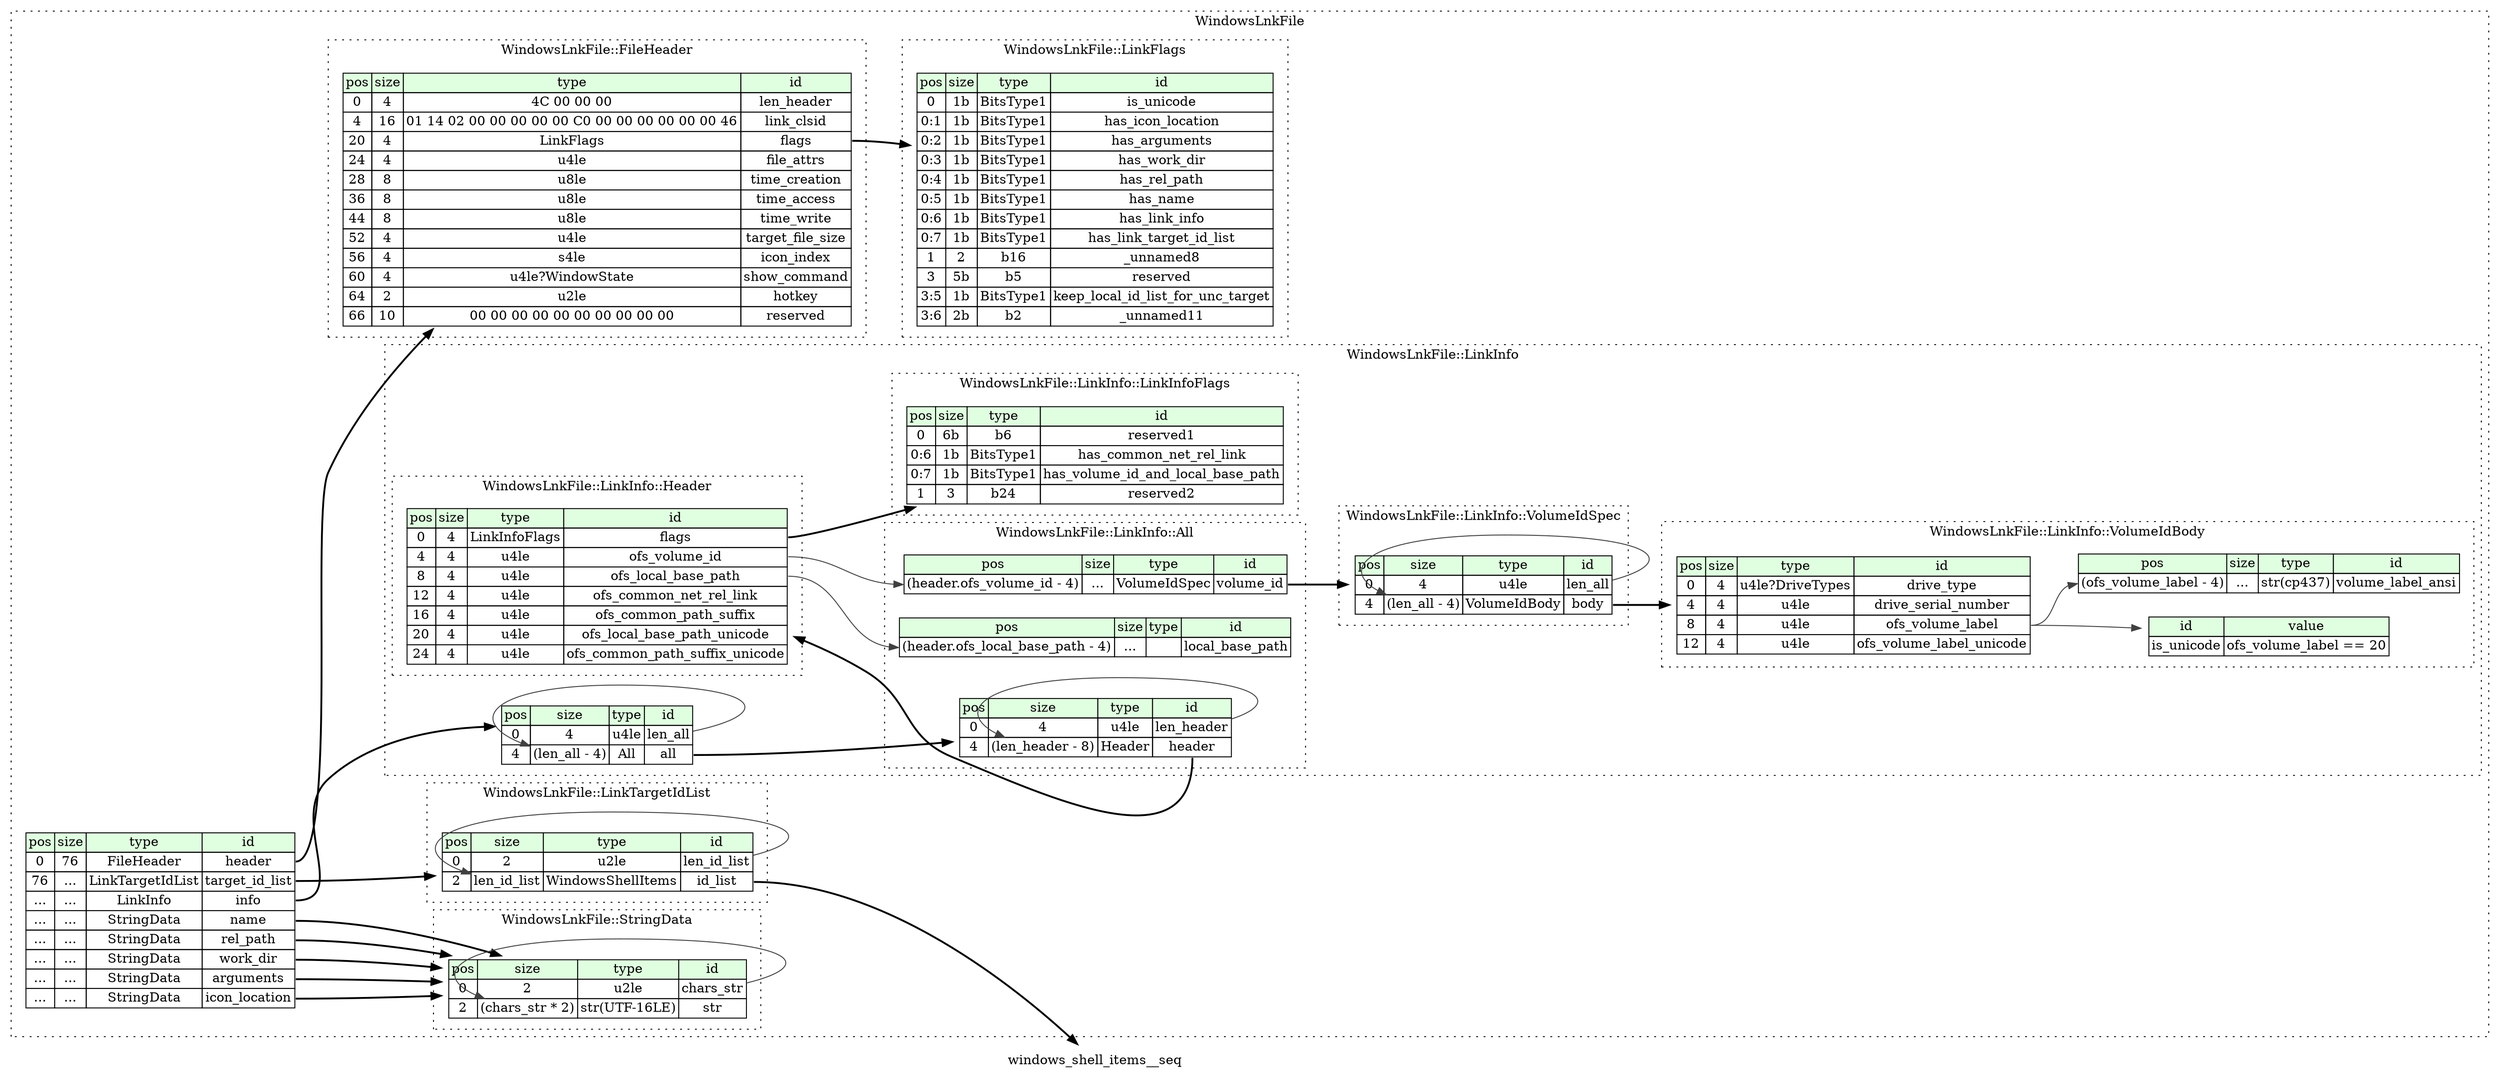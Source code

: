 digraph {
	rankdir=LR;
	node [shape=plaintext];
	subgraph cluster__windows_lnk_file {
		label="WindowsLnkFile";
		graph[style=dotted];

		windows_lnk_file__seq [label=<<TABLE BORDER="0" CELLBORDER="1" CELLSPACING="0">
			<TR><TD BGCOLOR="#E0FFE0">pos</TD><TD BGCOLOR="#E0FFE0">size</TD><TD BGCOLOR="#E0FFE0">type</TD><TD BGCOLOR="#E0FFE0">id</TD></TR>
			<TR><TD PORT="header_pos">0</TD><TD PORT="header_size">76</TD><TD>FileHeader</TD><TD PORT="header_type">header</TD></TR>
			<TR><TD PORT="target_id_list_pos">76</TD><TD PORT="target_id_list_size">...</TD><TD>LinkTargetIdList</TD><TD PORT="target_id_list_type">target_id_list</TD></TR>
			<TR><TD PORT="info_pos">...</TD><TD PORT="info_size">...</TD><TD>LinkInfo</TD><TD PORT="info_type">info</TD></TR>
			<TR><TD PORT="name_pos">...</TD><TD PORT="name_size">...</TD><TD>StringData</TD><TD PORT="name_type">name</TD></TR>
			<TR><TD PORT="rel_path_pos">...</TD><TD PORT="rel_path_size">...</TD><TD>StringData</TD><TD PORT="rel_path_type">rel_path</TD></TR>
			<TR><TD PORT="work_dir_pos">...</TD><TD PORT="work_dir_size">...</TD><TD>StringData</TD><TD PORT="work_dir_type">work_dir</TD></TR>
			<TR><TD PORT="arguments_pos">...</TD><TD PORT="arguments_size">...</TD><TD>StringData</TD><TD PORT="arguments_type">arguments</TD></TR>
			<TR><TD PORT="icon_location_pos">...</TD><TD PORT="icon_location_size">...</TD><TD>StringData</TD><TD PORT="icon_location_type">icon_location</TD></TR>
		</TABLE>>];
		subgraph cluster__link_target_id_list {
			label="WindowsLnkFile::LinkTargetIdList";
			graph[style=dotted];

			link_target_id_list__seq [label=<<TABLE BORDER="0" CELLBORDER="1" CELLSPACING="0">
				<TR><TD BGCOLOR="#E0FFE0">pos</TD><TD BGCOLOR="#E0FFE0">size</TD><TD BGCOLOR="#E0FFE0">type</TD><TD BGCOLOR="#E0FFE0">id</TD></TR>
				<TR><TD PORT="len_id_list_pos">0</TD><TD PORT="len_id_list_size">2</TD><TD>u2le</TD><TD PORT="len_id_list_type">len_id_list</TD></TR>
				<TR><TD PORT="id_list_pos">2</TD><TD PORT="id_list_size">len_id_list</TD><TD>WindowsShellItems</TD><TD PORT="id_list_type">id_list</TD></TR>
			</TABLE>>];
		}
		subgraph cluster__string_data {
			label="WindowsLnkFile::StringData";
			graph[style=dotted];

			string_data__seq [label=<<TABLE BORDER="0" CELLBORDER="1" CELLSPACING="0">
				<TR><TD BGCOLOR="#E0FFE0">pos</TD><TD BGCOLOR="#E0FFE0">size</TD><TD BGCOLOR="#E0FFE0">type</TD><TD BGCOLOR="#E0FFE0">id</TD></TR>
				<TR><TD PORT="chars_str_pos">0</TD><TD PORT="chars_str_size">2</TD><TD>u2le</TD><TD PORT="chars_str_type">chars_str</TD></TR>
				<TR><TD PORT="str_pos">2</TD><TD PORT="str_size">(chars_str * 2)</TD><TD>str(UTF-16LE)</TD><TD PORT="str_type">str</TD></TR>
			</TABLE>>];
		}
		subgraph cluster__link_info {
			label="WindowsLnkFile::LinkInfo";
			graph[style=dotted];

			link_info__seq [label=<<TABLE BORDER="0" CELLBORDER="1" CELLSPACING="0">
				<TR><TD BGCOLOR="#E0FFE0">pos</TD><TD BGCOLOR="#E0FFE0">size</TD><TD BGCOLOR="#E0FFE0">type</TD><TD BGCOLOR="#E0FFE0">id</TD></TR>
				<TR><TD PORT="len_all_pos">0</TD><TD PORT="len_all_size">4</TD><TD>u4le</TD><TD PORT="len_all_type">len_all</TD></TR>
				<TR><TD PORT="all_pos">4</TD><TD PORT="all_size">(len_all - 4)</TD><TD>All</TD><TD PORT="all_type">all</TD></TR>
			</TABLE>>];
			subgraph cluster__volume_id_body {
				label="WindowsLnkFile::LinkInfo::VolumeIdBody";
				graph[style=dotted];

				volume_id_body__seq [label=<<TABLE BORDER="0" CELLBORDER="1" CELLSPACING="0">
					<TR><TD BGCOLOR="#E0FFE0">pos</TD><TD BGCOLOR="#E0FFE0">size</TD><TD BGCOLOR="#E0FFE0">type</TD><TD BGCOLOR="#E0FFE0">id</TD></TR>
					<TR><TD PORT="drive_type_pos">0</TD><TD PORT="drive_type_size">4</TD><TD>u4le?DriveTypes</TD><TD PORT="drive_type_type">drive_type</TD></TR>
					<TR><TD PORT="drive_serial_number_pos">4</TD><TD PORT="drive_serial_number_size">4</TD><TD>u4le</TD><TD PORT="drive_serial_number_type">drive_serial_number</TD></TR>
					<TR><TD PORT="ofs_volume_label_pos">8</TD><TD PORT="ofs_volume_label_size">4</TD><TD>u4le</TD><TD PORT="ofs_volume_label_type">ofs_volume_label</TD></TR>
					<TR><TD PORT="ofs_volume_label_unicode_pos">12</TD><TD PORT="ofs_volume_label_unicode_size">4</TD><TD>u4le</TD><TD PORT="ofs_volume_label_unicode_type">ofs_volume_label_unicode</TD></TR>
				</TABLE>>];
				volume_id_body__inst__is_unicode [label=<<TABLE BORDER="0" CELLBORDER="1" CELLSPACING="0">
					<TR><TD BGCOLOR="#E0FFE0">id</TD><TD BGCOLOR="#E0FFE0">value</TD></TR>
					<TR><TD>is_unicode</TD><TD>ofs_volume_label == 20</TD></TR>
				</TABLE>>];
				volume_id_body__inst__volume_label_ansi [label=<<TABLE BORDER="0" CELLBORDER="1" CELLSPACING="0">
					<TR><TD BGCOLOR="#E0FFE0">pos</TD><TD BGCOLOR="#E0FFE0">size</TD><TD BGCOLOR="#E0FFE0">type</TD><TD BGCOLOR="#E0FFE0">id</TD></TR>
					<TR><TD PORT="volume_label_ansi_pos">(ofs_volume_label - 4)</TD><TD PORT="volume_label_ansi_size">...</TD><TD>str(cp437)</TD><TD PORT="volume_label_ansi_type">volume_label_ansi</TD></TR>
				</TABLE>>];
			}
			subgraph cluster__all {
				label="WindowsLnkFile::LinkInfo::All";
				graph[style=dotted];

				all__seq [label=<<TABLE BORDER="0" CELLBORDER="1" CELLSPACING="0">
					<TR><TD BGCOLOR="#E0FFE0">pos</TD><TD BGCOLOR="#E0FFE0">size</TD><TD BGCOLOR="#E0FFE0">type</TD><TD BGCOLOR="#E0FFE0">id</TD></TR>
					<TR><TD PORT="len_header_pos">0</TD><TD PORT="len_header_size">4</TD><TD>u4le</TD><TD PORT="len_header_type">len_header</TD></TR>
					<TR><TD PORT="header_pos">4</TD><TD PORT="header_size">(len_header - 8)</TD><TD>Header</TD><TD PORT="header_type">header</TD></TR>
				</TABLE>>];
				all__inst__volume_id [label=<<TABLE BORDER="0" CELLBORDER="1" CELLSPACING="0">
					<TR><TD BGCOLOR="#E0FFE0">pos</TD><TD BGCOLOR="#E0FFE0">size</TD><TD BGCOLOR="#E0FFE0">type</TD><TD BGCOLOR="#E0FFE0">id</TD></TR>
					<TR><TD PORT="volume_id_pos">(header.ofs_volume_id - 4)</TD><TD PORT="volume_id_size">...</TD><TD>VolumeIdSpec</TD><TD PORT="volume_id_type">volume_id</TD></TR>
				</TABLE>>];
				all__inst__local_base_path [label=<<TABLE BORDER="0" CELLBORDER="1" CELLSPACING="0">
					<TR><TD BGCOLOR="#E0FFE0">pos</TD><TD BGCOLOR="#E0FFE0">size</TD><TD BGCOLOR="#E0FFE0">type</TD><TD BGCOLOR="#E0FFE0">id</TD></TR>
					<TR><TD PORT="local_base_path_pos">(header.ofs_local_base_path - 4)</TD><TD PORT="local_base_path_size">...</TD><TD></TD><TD PORT="local_base_path_type">local_base_path</TD></TR>
				</TABLE>>];
			}
			subgraph cluster__volume_id_spec {
				label="WindowsLnkFile::LinkInfo::VolumeIdSpec";
				graph[style=dotted];

				volume_id_spec__seq [label=<<TABLE BORDER="0" CELLBORDER="1" CELLSPACING="0">
					<TR><TD BGCOLOR="#E0FFE0">pos</TD><TD BGCOLOR="#E0FFE0">size</TD><TD BGCOLOR="#E0FFE0">type</TD><TD BGCOLOR="#E0FFE0">id</TD></TR>
					<TR><TD PORT="len_all_pos">0</TD><TD PORT="len_all_size">4</TD><TD>u4le</TD><TD PORT="len_all_type">len_all</TD></TR>
					<TR><TD PORT="body_pos">4</TD><TD PORT="body_size">(len_all - 4)</TD><TD>VolumeIdBody</TD><TD PORT="body_type">body</TD></TR>
				</TABLE>>];
			}
			subgraph cluster__link_info_flags {
				label="WindowsLnkFile::LinkInfo::LinkInfoFlags";
				graph[style=dotted];

				link_info_flags__seq [label=<<TABLE BORDER="0" CELLBORDER="1" CELLSPACING="0">
					<TR><TD BGCOLOR="#E0FFE0">pos</TD><TD BGCOLOR="#E0FFE0">size</TD><TD BGCOLOR="#E0FFE0">type</TD><TD BGCOLOR="#E0FFE0">id</TD></TR>
					<TR><TD PORT="reserved1_pos">0</TD><TD PORT="reserved1_size">6b</TD><TD>b6</TD><TD PORT="reserved1_type">reserved1</TD></TR>
					<TR><TD PORT="has_common_net_rel_link_pos">0:6</TD><TD PORT="has_common_net_rel_link_size">1b</TD><TD>BitsType1</TD><TD PORT="has_common_net_rel_link_type">has_common_net_rel_link</TD></TR>
					<TR><TD PORT="has_volume_id_and_local_base_path_pos">0:7</TD><TD PORT="has_volume_id_and_local_base_path_size">1b</TD><TD>BitsType1</TD><TD PORT="has_volume_id_and_local_base_path_type">has_volume_id_and_local_base_path</TD></TR>
					<TR><TD PORT="reserved2_pos">1</TD><TD PORT="reserved2_size">3</TD><TD>b24</TD><TD PORT="reserved2_type">reserved2</TD></TR>
				</TABLE>>];
			}
			subgraph cluster__header {
				label="WindowsLnkFile::LinkInfo::Header";
				graph[style=dotted];

				header__seq [label=<<TABLE BORDER="0" CELLBORDER="1" CELLSPACING="0">
					<TR><TD BGCOLOR="#E0FFE0">pos</TD><TD BGCOLOR="#E0FFE0">size</TD><TD BGCOLOR="#E0FFE0">type</TD><TD BGCOLOR="#E0FFE0">id</TD></TR>
					<TR><TD PORT="flags_pos">0</TD><TD PORT="flags_size">4</TD><TD>LinkInfoFlags</TD><TD PORT="flags_type">flags</TD></TR>
					<TR><TD PORT="ofs_volume_id_pos">4</TD><TD PORT="ofs_volume_id_size">4</TD><TD>u4le</TD><TD PORT="ofs_volume_id_type">ofs_volume_id</TD></TR>
					<TR><TD PORT="ofs_local_base_path_pos">8</TD><TD PORT="ofs_local_base_path_size">4</TD><TD>u4le</TD><TD PORT="ofs_local_base_path_type">ofs_local_base_path</TD></TR>
					<TR><TD PORT="ofs_common_net_rel_link_pos">12</TD><TD PORT="ofs_common_net_rel_link_size">4</TD><TD>u4le</TD><TD PORT="ofs_common_net_rel_link_type">ofs_common_net_rel_link</TD></TR>
					<TR><TD PORT="ofs_common_path_suffix_pos">16</TD><TD PORT="ofs_common_path_suffix_size">4</TD><TD>u4le</TD><TD PORT="ofs_common_path_suffix_type">ofs_common_path_suffix</TD></TR>
					<TR><TD PORT="ofs_local_base_path_unicode_pos">20</TD><TD PORT="ofs_local_base_path_unicode_size">4</TD><TD>u4le</TD><TD PORT="ofs_local_base_path_unicode_type">ofs_local_base_path_unicode</TD></TR>
					<TR><TD PORT="ofs_common_path_suffix_unicode_pos">24</TD><TD PORT="ofs_common_path_suffix_unicode_size">4</TD><TD>u4le</TD><TD PORT="ofs_common_path_suffix_unicode_type">ofs_common_path_suffix_unicode</TD></TR>
				</TABLE>>];
			}
		}
		subgraph cluster__link_flags {
			label="WindowsLnkFile::LinkFlags";
			graph[style=dotted];

			link_flags__seq [label=<<TABLE BORDER="0" CELLBORDER="1" CELLSPACING="0">
				<TR><TD BGCOLOR="#E0FFE0">pos</TD><TD BGCOLOR="#E0FFE0">size</TD><TD BGCOLOR="#E0FFE0">type</TD><TD BGCOLOR="#E0FFE0">id</TD></TR>
				<TR><TD PORT="is_unicode_pos">0</TD><TD PORT="is_unicode_size">1b</TD><TD>BitsType1</TD><TD PORT="is_unicode_type">is_unicode</TD></TR>
				<TR><TD PORT="has_icon_location_pos">0:1</TD><TD PORT="has_icon_location_size">1b</TD><TD>BitsType1</TD><TD PORT="has_icon_location_type">has_icon_location</TD></TR>
				<TR><TD PORT="has_arguments_pos">0:2</TD><TD PORT="has_arguments_size">1b</TD><TD>BitsType1</TD><TD PORT="has_arguments_type">has_arguments</TD></TR>
				<TR><TD PORT="has_work_dir_pos">0:3</TD><TD PORT="has_work_dir_size">1b</TD><TD>BitsType1</TD><TD PORT="has_work_dir_type">has_work_dir</TD></TR>
				<TR><TD PORT="has_rel_path_pos">0:4</TD><TD PORT="has_rel_path_size">1b</TD><TD>BitsType1</TD><TD PORT="has_rel_path_type">has_rel_path</TD></TR>
				<TR><TD PORT="has_name_pos">0:5</TD><TD PORT="has_name_size">1b</TD><TD>BitsType1</TD><TD PORT="has_name_type">has_name</TD></TR>
				<TR><TD PORT="has_link_info_pos">0:6</TD><TD PORT="has_link_info_size">1b</TD><TD>BitsType1</TD><TD PORT="has_link_info_type">has_link_info</TD></TR>
				<TR><TD PORT="has_link_target_id_list_pos">0:7</TD><TD PORT="has_link_target_id_list_size">1b</TD><TD>BitsType1</TD><TD PORT="has_link_target_id_list_type">has_link_target_id_list</TD></TR>
				<TR><TD PORT="_unnamed8_pos">1</TD><TD PORT="_unnamed8_size">2</TD><TD>b16</TD><TD PORT="_unnamed8_type">_unnamed8</TD></TR>
				<TR><TD PORT="reserved_pos">3</TD><TD PORT="reserved_size">5b</TD><TD>b5</TD><TD PORT="reserved_type">reserved</TD></TR>
				<TR><TD PORT="keep_local_id_list_for_unc_target_pos">3:5</TD><TD PORT="keep_local_id_list_for_unc_target_size">1b</TD><TD>BitsType1</TD><TD PORT="keep_local_id_list_for_unc_target_type">keep_local_id_list_for_unc_target</TD></TR>
				<TR><TD PORT="_unnamed11_pos">3:6</TD><TD PORT="_unnamed11_size">2b</TD><TD>b2</TD><TD PORT="_unnamed11_type">_unnamed11</TD></TR>
			</TABLE>>];
		}
		subgraph cluster__file_header {
			label="WindowsLnkFile::FileHeader";
			graph[style=dotted];

			file_header__seq [label=<<TABLE BORDER="0" CELLBORDER="1" CELLSPACING="0">
				<TR><TD BGCOLOR="#E0FFE0">pos</TD><TD BGCOLOR="#E0FFE0">size</TD><TD BGCOLOR="#E0FFE0">type</TD><TD BGCOLOR="#E0FFE0">id</TD></TR>
				<TR><TD PORT="len_header_pos">0</TD><TD PORT="len_header_size">4</TD><TD>4C 00 00 00</TD><TD PORT="len_header_type">len_header</TD></TR>
				<TR><TD PORT="link_clsid_pos">4</TD><TD PORT="link_clsid_size">16</TD><TD>01 14 02 00 00 00 00 00 C0 00 00 00 00 00 00 46</TD><TD PORT="link_clsid_type">link_clsid</TD></TR>
				<TR><TD PORT="flags_pos">20</TD><TD PORT="flags_size">4</TD><TD>LinkFlags</TD><TD PORT="flags_type">flags</TD></TR>
				<TR><TD PORT="file_attrs_pos">24</TD><TD PORT="file_attrs_size">4</TD><TD>u4le</TD><TD PORT="file_attrs_type">file_attrs</TD></TR>
				<TR><TD PORT="time_creation_pos">28</TD><TD PORT="time_creation_size">8</TD><TD>u8le</TD><TD PORT="time_creation_type">time_creation</TD></TR>
				<TR><TD PORT="time_access_pos">36</TD><TD PORT="time_access_size">8</TD><TD>u8le</TD><TD PORT="time_access_type">time_access</TD></TR>
				<TR><TD PORT="time_write_pos">44</TD><TD PORT="time_write_size">8</TD><TD>u8le</TD><TD PORT="time_write_type">time_write</TD></TR>
				<TR><TD PORT="target_file_size_pos">52</TD><TD PORT="target_file_size_size">4</TD><TD>u4le</TD><TD PORT="target_file_size_type">target_file_size</TD></TR>
				<TR><TD PORT="icon_index_pos">56</TD><TD PORT="icon_index_size">4</TD><TD>s4le</TD><TD PORT="icon_index_type">icon_index</TD></TR>
				<TR><TD PORT="show_command_pos">60</TD><TD PORT="show_command_size">4</TD><TD>u4le?WindowState</TD><TD PORT="show_command_type">show_command</TD></TR>
				<TR><TD PORT="hotkey_pos">64</TD><TD PORT="hotkey_size">2</TD><TD>u2le</TD><TD PORT="hotkey_type">hotkey</TD></TR>
				<TR><TD PORT="reserved_pos">66</TD><TD PORT="reserved_size">10</TD><TD>00 00 00 00 00 00 00 00 00 00</TD><TD PORT="reserved_type">reserved</TD></TR>
			</TABLE>>];
		}
	}
	windows_lnk_file__seq:header_type -> file_header__seq [style=bold];
	windows_lnk_file__seq:target_id_list_type -> link_target_id_list__seq [style=bold];
	windows_lnk_file__seq:info_type -> link_info__seq [style=bold];
	windows_lnk_file__seq:name_type -> string_data__seq [style=bold];
	windows_lnk_file__seq:rel_path_type -> string_data__seq [style=bold];
	windows_lnk_file__seq:work_dir_type -> string_data__seq [style=bold];
	windows_lnk_file__seq:arguments_type -> string_data__seq [style=bold];
	windows_lnk_file__seq:icon_location_type -> string_data__seq [style=bold];
	link_target_id_list__seq:len_id_list_type -> link_target_id_list__seq:id_list_size [color="#404040"];
	link_target_id_list__seq:id_list_type -> windows_shell_items__seq [style=bold];
	string_data__seq:chars_str_type -> string_data__seq:str_size [color="#404040"];
	link_info__seq:len_all_type -> link_info__seq:all_size [color="#404040"];
	link_info__seq:all_type -> all__seq [style=bold];
	volume_id_body__seq:ofs_volume_label_type -> volume_id_body__inst__is_unicode [color="#404040"];
	volume_id_body__seq:ofs_volume_label_type -> volume_id_body__inst__volume_label_ansi:volume_label_ansi_pos [color="#404040"];
	all__seq:len_header_type -> all__seq:header_size [color="#404040"];
	all__seq:header_type -> header__seq [style=bold];
	header__seq:ofs_volume_id_type -> all__inst__volume_id:volume_id_pos [color="#404040"];
	all__inst__volume_id:volume_id_type -> volume_id_spec__seq [style=bold];
	header__seq:ofs_local_base_path_type -> all__inst__local_base_path:local_base_path_pos [color="#404040"];
	volume_id_spec__seq:len_all_type -> volume_id_spec__seq:body_size [color="#404040"];
	volume_id_spec__seq:body_type -> volume_id_body__seq [style=bold];
	header__seq:flags_type -> link_info_flags__seq [style=bold];
	file_header__seq:flags_type -> link_flags__seq [style=bold];
}

